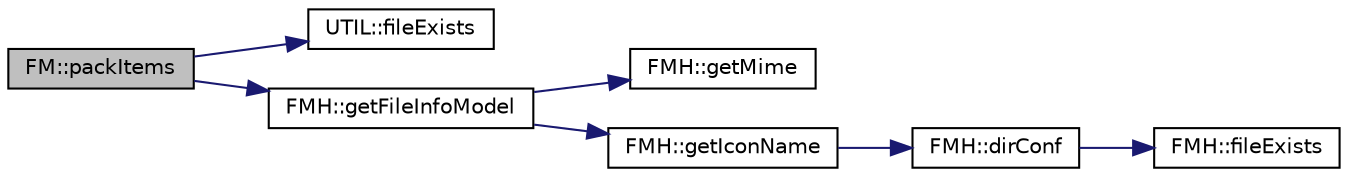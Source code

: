digraph "FM::packItems"
{
 // INTERACTIVE_SVG=YES
 // LATEX_PDF_SIZE
  edge [fontname="Helvetica",fontsize="10",labelfontname="Helvetica",labelfontsize="10"];
  node [fontname="Helvetica",fontsize="10",shape=record];
  rankdir="LR";
  Node440 [label="FM::packItems",height=0.2,width=0.4,color="black", fillcolor="grey75", style="filled", fontcolor="black",tooltip=" "];
  Node440 -> Node441 [color="midnightblue",fontsize="10",style="solid",fontname="Helvetica"];
  Node441 [label="UTIL::fileExists",height=0.2,width=0.4,color="black", fillcolor="white", style="filled",URL="$namespace_u_t_i_l.html#ac943f29fc308bd3396df8849df657ab6",tooltip=" "];
  Node440 -> Node442 [color="midnightblue",fontsize="10",style="solid",fontname="Helvetica"];
  Node442 [label="FMH::getFileInfoModel",height=0.2,width=0.4,color="black", fillcolor="white", style="filled",URL="$namespace_f_m_h.html#ac748bdab6e71b54b5817eee0ab5f63ed",tooltip=" "];
  Node442 -> Node443 [color="midnightblue",fontsize="10",style="solid",fontname="Helvetica"];
  Node443 [label="FMH::getMime",height=0.2,width=0.4,color="black", fillcolor="white", style="filled",URL="$namespace_f_m_h.html#ae5ec7c16319a70d5e440e697c1f77302",tooltip=" "];
  Node442 -> Node444 [color="midnightblue",fontsize="10",style="solid",fontname="Helvetica"];
  Node444 [label="FMH::getIconName",height=0.2,width=0.4,color="black", fillcolor="white", style="filled",URL="$namespace_f_m_h.html#ab081b4a8e2faedbe025f94fa44113bac",tooltip=" "];
  Node444 -> Node445 [color="midnightblue",fontsize="10",style="solid",fontname="Helvetica"];
  Node445 [label="FMH::dirConf",height=0.2,width=0.4,color="black", fillcolor="white", style="filled",URL="$namespace_f_m_h.html#a1b405335d77e0369742dde8540bc7add",tooltip=" "];
  Node445 -> Node446 [color="midnightblue",fontsize="10",style="solid",fontname="Helvetica"];
  Node446 [label="FMH::fileExists",height=0.2,width=0.4,color="black", fillcolor="white", style="filled",URL="$namespace_f_m_h.html#a96fb85b0283389ba71e8a20daeab400f",tooltip=" "];
}
